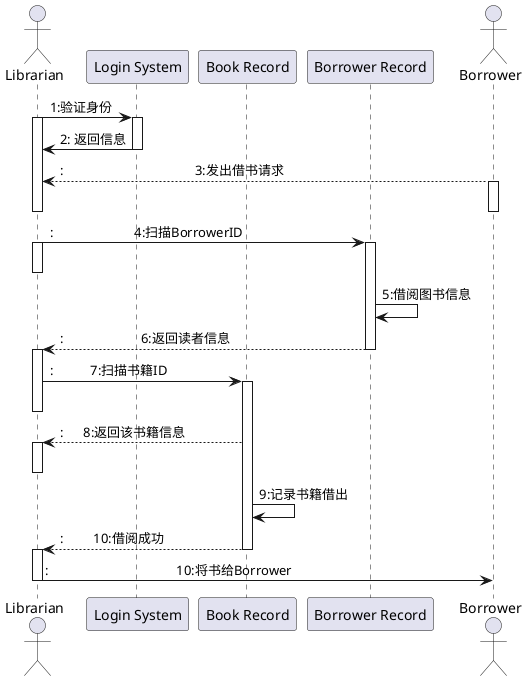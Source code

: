 @startuml
actor Librarian
participant "Login System" as A
participant "Book Record" as B
participant "Borrower Record" as C
actor "Borrower" as D


Librarian -> A: 1:验证身份
activate Librarian
activate A
A->Librarian: 2: 返回信息
deactivate A

D -->Librarian::                                       3:发出借书请求
activate D
deactivate D
deactivate Librarian
Librarian -> C::                        4:扫描BorrowerID
activate Librarian
deactivate Librarian
activate C
C->C:5:借阅图书信息
C -->Librarian::                       6:返回读者信息
deactivate C
activate Librarian
Librarian -> B::           7:扫描书籍ID
activate B
deactivate Librarian
B-->Librarian::      8:返回该书籍信息

activate Librarian
deactivate Librarian

B->B:9:记录书籍借出
B-->Librarian::         10:借阅成功
deactivate B

activate Librarian
Librarian ->D::                                      10:将书给Borrower
deactivate Librarian

@enduml